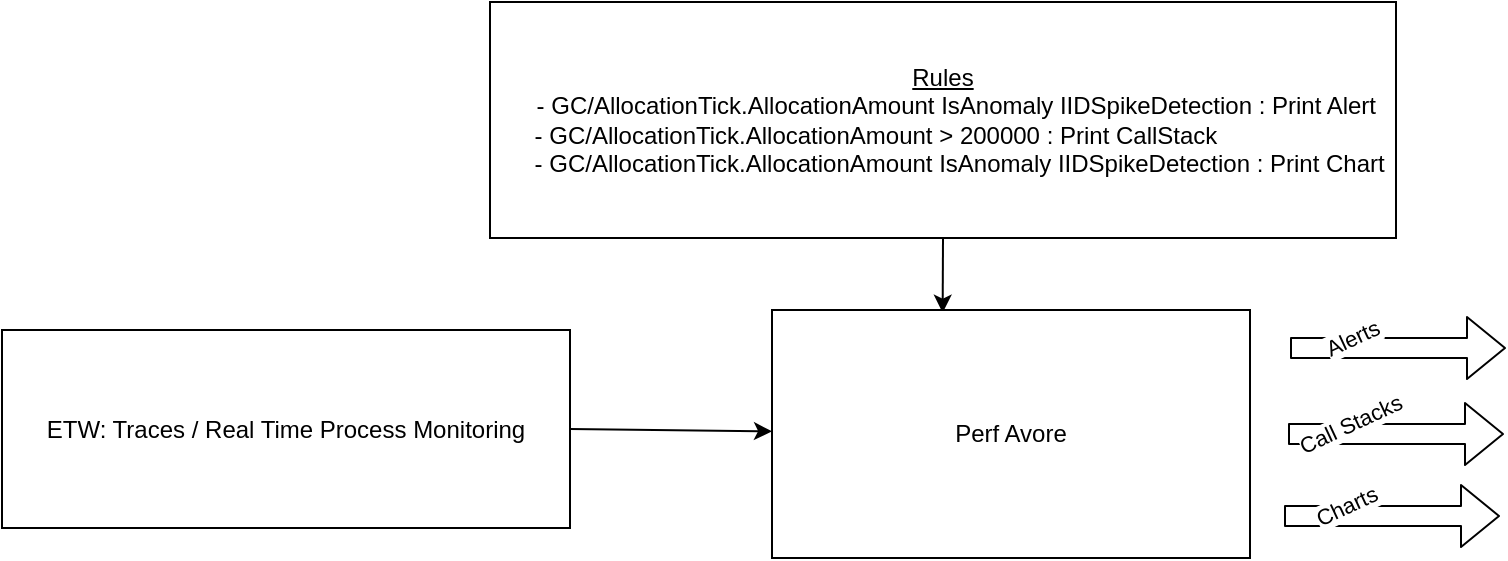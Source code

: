 <mxfile>
    <diagram id="HzLGe-aGvWfrttBoRO2o" name="Idea">
        <mxGraphModel dx="1435" dy="1158" grid="0" gridSize="10" guides="0" tooltips="1" connect="1" arrows="1" fold="1" page="0" pageScale="1" pageWidth="850" pageHeight="1100" math="0" shadow="0">
            <root>
                <mxCell id="0"/>
                <mxCell id="1" parent="0"/>
                <mxCell id="17" style="edgeStyle=none;html=1;exitX=0.5;exitY=1;exitDx=0;exitDy=0;entryX=0.357;entryY=0.011;entryDx=0;entryDy=0;entryPerimeter=0;" parent="1" source="2" target="13" edge="1">
                    <mxGeometry relative="1" as="geometry"/>
                </mxCell>
                <mxCell id="2" value="&lt;u&gt;Rules&lt;/u&gt;&lt;br&gt;&lt;span style=&quot;text-align: left&quot;&gt;&amp;nbsp; &amp;nbsp; - GC/AllocationTick.AllocationAmount IsAnomaly IIDSpikeDetection : Print Alert&lt;/span&gt;&lt;div style=&quot;text-align: left&quot;&gt;&lt;span&gt;&amp;nbsp; &amp;nbsp; &amp;nbsp;- GC/AllocationTick.AllocationAmount &amp;gt; 200000 : Print CallStack&lt;/span&gt;&lt;br&gt;&lt;/div&gt;&lt;div style=&quot;text-align: left&quot;&gt;&lt;span&gt;&amp;nbsp; &amp;nbsp; &amp;nbsp;- GC/AllocationTick.AllocationAmount IsAnomaly IIDSpikeDetection : Print Chart&lt;/span&gt;&lt;/div&gt;" style="rounded=0;whiteSpace=wrap;html=1;" parent="1" vertex="1">
                    <mxGeometry x="31" y="-54" width="453" height="118" as="geometry"/>
                </mxCell>
                <mxCell id="15" style="edgeStyle=none;html=1;exitX=1;exitY=0.5;exitDx=0;exitDy=0;" parent="1" source="4" target="13" edge="1">
                    <mxGeometry relative="1" as="geometry"/>
                </mxCell>
                <mxCell id="4" value="ETW: Traces / Real Time Process Monitoring" style="rounded=0;whiteSpace=wrap;html=1;" parent="1" vertex="1">
                    <mxGeometry x="-213" y="110" width="284" height="99" as="geometry"/>
                </mxCell>
                <mxCell id="5" value="" style="shape=flexArrow;endArrow=classic;html=1;" parent="1" edge="1">
                    <mxGeometry width="50" height="50" relative="1" as="geometry">
                        <mxPoint x="431" y="119" as="sourcePoint"/>
                        <mxPoint x="539" y="119" as="targetPoint"/>
                    </mxGeometry>
                </mxCell>
                <mxCell id="11" value="Alerts" style="edgeLabel;html=1;align=center;verticalAlign=middle;resizable=0;points=[];rotation=-25;" parent="5" vertex="1" connectable="0">
                    <mxGeometry x="-0.427" y="6" relative="1" as="geometry">
                        <mxPoint y="1" as="offset"/>
                    </mxGeometry>
                </mxCell>
                <mxCell id="13" value="Perf Avore" style="rounded=0;whiteSpace=wrap;html=1;" parent="1" vertex="1">
                    <mxGeometry x="172" y="100" width="239" height="124" as="geometry"/>
                </mxCell>
                <mxCell id="22" value="" style="shape=flexArrow;endArrow=classic;html=1;" parent="1" edge="1">
                    <mxGeometry width="50" height="50" relative="1" as="geometry">
                        <mxPoint x="430" y="162" as="sourcePoint"/>
                        <mxPoint x="538" y="162" as="targetPoint"/>
                    </mxGeometry>
                </mxCell>
                <mxCell id="23" value="Call Stacks" style="edgeLabel;html=1;align=center;verticalAlign=middle;resizable=0;points=[];rotation=-25;" parent="22" vertex="1" connectable="0">
                    <mxGeometry x="-0.427" y="6" relative="1" as="geometry">
                        <mxPoint y="1" as="offset"/>
                    </mxGeometry>
                </mxCell>
                <mxCell id="25" value="" style="shape=flexArrow;endArrow=classic;html=1;" parent="1" edge="1">
                    <mxGeometry width="50" height="50" relative="1" as="geometry">
                        <mxPoint x="428" y="203" as="sourcePoint"/>
                        <mxPoint x="536" y="203" as="targetPoint"/>
                    </mxGeometry>
                </mxCell>
                <mxCell id="26" value="Charts" style="edgeLabel;html=1;align=center;verticalAlign=middle;resizable=0;points=[];rotation=-25;" parent="25" vertex="1" connectable="0">
                    <mxGeometry x="-0.427" y="6" relative="1" as="geometry">
                        <mxPoint y="1" as="offset"/>
                    </mxGeometry>
                </mxCell>
            </root>
        </mxGraphModel>
    </diagram>
    <diagram id="Y7ipnytZ90Fjb7Mo1qqL" name="RuleParsing">
        <mxGraphModel dx="1035" dy="758" grid="0" gridSize="10" guides="0" tooltips="1" connect="1" arrows="1" fold="1" page="1" pageScale="1" pageWidth="850" pageHeight="1100" math="0" shadow="0">
            <root>
                <mxCell id="8z6K1z49lIa_prutMuBR-0"/>
                <mxCell id="8z6K1z49lIa_prutMuBR-1" parent="8z6K1z49lIa_prutMuBR-0"/>
                <mxCell id="ENZh84IOE6X-0gjaXaSX-0" value="Parse&amp;nbsp;" style="rounded=0;whiteSpace=wrap;html=1;" vertex="1" parent="8z6K1z49lIa_prutMuBR-1">
                    <mxGeometry x="145" y="184" width="176" height="99" as="geometry"/>
                </mxCell>
            </root>
        </mxGraphModel>
    </diagram>
    <diagram id="EnoVCgbIJ1hhXuNKoYnJ" name="RuleApplication">
        <mxGraphModel dx="1035" dy="758" grid="0" gridSize="10" guides="0" tooltips="0" connect="1" arrows="1" fold="1" page="1" pageScale="1" pageWidth="850" pageHeight="1100" math="0" shadow="0">
            <root>
                <mxCell id="6B02rwvSFfJfP9BrK-RL-0"/>
                <mxCell id="6B02rwvSFfJfP9BrK-RL-1" parent="6B02rwvSFfJfP9BrK-RL-0"/>
            </root>
        </mxGraphModel>
    </diagram>
</mxfile>